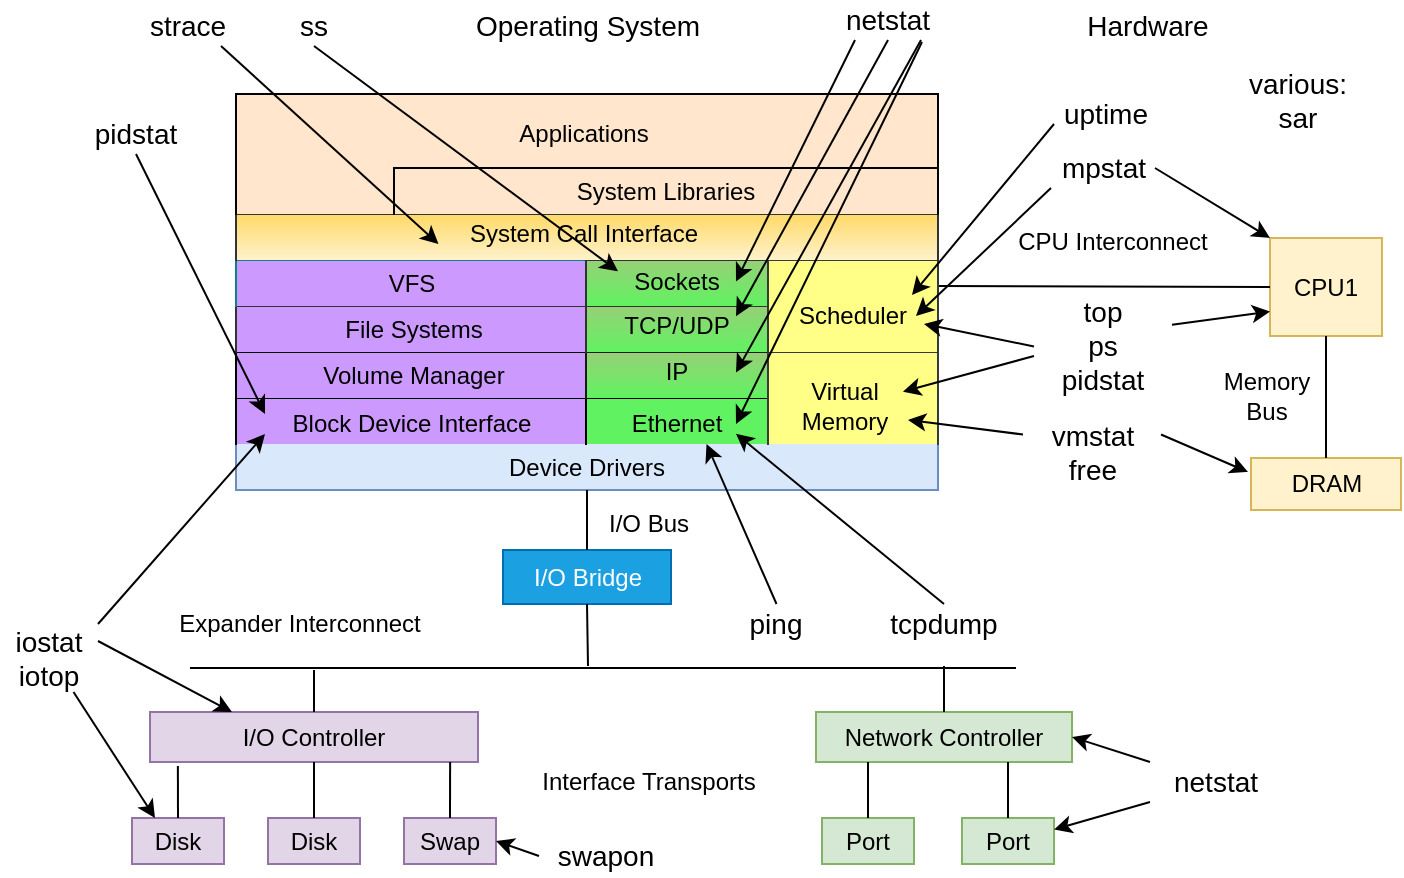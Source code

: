 <mxfile version="12.4.2" type="github" pages="1">
  <diagram id="VicvfznEXqMcLQMcvYO_" name="Page-1">
    <mxGraphModel dx="1408" dy="779" grid="0" gridSize="10" guides="1" tooltips="1" connect="1" arrows="1" fold="1" page="1" pageScale="1" pageWidth="827" pageHeight="1169" math="0" shadow="0">
      <root>
        <mxCell id="0"/>
        <mxCell id="1" parent="0"/>
        <mxCell id="vqdteYBO24h-zOcJYDTi-24" value="CPU1" style="rounded=0;whiteSpace=wrap;html=1;fillColor=#fff2cc;strokeColor=#d6b656;" parent="1" vertex="1">
          <mxGeometry x="702" y="221" width="56" height="49" as="geometry"/>
        </mxCell>
        <mxCell id="vqdteYBO24h-zOcJYDTi-25" value="" style="endArrow=none;html=1;entryX=1;entryY=0.611;entryDx=0;entryDy=0;entryPerimeter=0;exitX=0;exitY=0.5;exitDx=0;exitDy=0;" parent="1" source="vqdteYBO24h-zOcJYDTi-24" edge="1">
          <mxGeometry width="50" height="50" relative="1" as="geometry">
            <mxPoint x="184" y="396" as="sourcePoint"/>
            <mxPoint x="536" y="245.033" as="targetPoint"/>
          </mxGeometry>
        </mxCell>
        <mxCell id="vqdteYBO24h-zOcJYDTi-27" value="DRAM" style="rounded=0;whiteSpace=wrap;html=1;fillColor=#fff2cc;strokeColor=#d6b656;" parent="1" vertex="1">
          <mxGeometry x="692.5" y="331" width="75" height="26" as="geometry"/>
        </mxCell>
        <mxCell id="vqdteYBO24h-zOcJYDTi-28" value="" style="endArrow=none;html=1;entryX=0.5;entryY=1;entryDx=0;entryDy=0;exitX=0.5;exitY=0;exitDx=0;exitDy=0;" parent="1" source="vqdteYBO24h-zOcJYDTi-27" target="vqdteYBO24h-zOcJYDTi-24" edge="1">
          <mxGeometry width="50" height="50" relative="1" as="geometry">
            <mxPoint x="730" y="328" as="sourcePoint"/>
            <mxPoint x="234" y="378" as="targetPoint"/>
          </mxGeometry>
        </mxCell>
        <mxCell id="vqdteYBO24h-zOcJYDTi-29" value="Memory Bus" style="text;html=1;strokeColor=none;fillColor=none;align=center;verticalAlign=middle;whiteSpace=wrap;rounded=0;" parent="1" vertex="1">
          <mxGeometry x="674" y="286" width="53" height="27" as="geometry"/>
        </mxCell>
        <mxCell id="vqdteYBO24h-zOcJYDTi-30" value="CPU Interconnect" style="text;html=1;strokeColor=none;fillColor=none;align=center;verticalAlign=middle;whiteSpace=wrap;rounded=0;" parent="1" vertex="1">
          <mxGeometry x="569" y="212.5" width="109" height="20" as="geometry"/>
        </mxCell>
        <mxCell id="vqdteYBO24h-zOcJYDTi-31" value="" style="shape=partialRectangle;whiteSpace=wrap;html=1;bottom=1;right=1;left=1;top=0;fillColor=#dae8fc;routingCenterX=-0.5;strokeColor=#6c8ebf;" parent="1" vertex="1">
          <mxGeometry x="185" y="324" width="351" height="23" as="geometry"/>
        </mxCell>
        <mxCell id="vqdteYBO24h-zOcJYDTi-32" value="Device Drivers" style="text;html=1;strokeColor=none;fillColor=none;align=center;verticalAlign=middle;whiteSpace=wrap;rounded=0;direction=west;" parent="1" vertex="1">
          <mxGeometry x="311" y="325.5" width="99" height="20" as="geometry"/>
        </mxCell>
        <mxCell id="vqdteYBO24h-zOcJYDTi-33" value="I/O Bridge" style="rounded=0;whiteSpace=wrap;html=1;fillColor=#1ba1e2;strokeColor=#006EAF;fontColor=#ffffff;" parent="1" vertex="1">
          <mxGeometry x="318.5" y="377" width="84" height="27" as="geometry"/>
        </mxCell>
        <mxCell id="vqdteYBO24h-zOcJYDTi-34" value="" style="endArrow=none;html=1;" parent="1" edge="1">
          <mxGeometry width="50" height="50" relative="1" as="geometry">
            <mxPoint x="162" y="436" as="sourcePoint"/>
            <mxPoint x="575" y="436" as="targetPoint"/>
          </mxGeometry>
        </mxCell>
        <mxCell id="vqdteYBO24h-zOcJYDTi-35" value="" style="endArrow=none;html=1;entryX=0.5;entryY=1;entryDx=0;entryDy=0;" parent="1" source="vqdteYBO24h-zOcJYDTi-33" target="vqdteYBO24h-zOcJYDTi-31" edge="1">
          <mxGeometry width="50" height="50" relative="1" as="geometry">
            <mxPoint x="162" y="508" as="sourcePoint"/>
            <mxPoint x="212" y="458" as="targetPoint"/>
          </mxGeometry>
        </mxCell>
        <mxCell id="vqdteYBO24h-zOcJYDTi-36" value="I/O Bus" style="text;html=1;strokeColor=none;fillColor=none;align=center;verticalAlign=middle;whiteSpace=wrap;rounded=0;" parent="1" vertex="1">
          <mxGeometry x="362" y="354" width="59" height="20" as="geometry"/>
        </mxCell>
        <mxCell id="vqdteYBO24h-zOcJYDTi-37" value="Expander Interconnect" style="text;html=1;strokeColor=none;fillColor=none;align=center;verticalAlign=middle;whiteSpace=wrap;rounded=0;" parent="1" vertex="1">
          <mxGeometry x="153" y="404" width="128" height="20" as="geometry"/>
        </mxCell>
        <mxCell id="vqdteYBO24h-zOcJYDTi-38" value="" style="endArrow=none;html=1;entryX=0.5;entryY=1;entryDx=0;entryDy=0;" parent="1" target="vqdteYBO24h-zOcJYDTi-33" edge="1">
          <mxGeometry width="50" height="50" relative="1" as="geometry">
            <mxPoint x="361" y="435" as="sourcePoint"/>
            <mxPoint x="203" y="458" as="targetPoint"/>
          </mxGeometry>
        </mxCell>
        <mxCell id="vqdteYBO24h-zOcJYDTi-39" value="I/O Controller" style="rounded=0;whiteSpace=wrap;html=1;fillColor=#e1d5e7;strokeColor=#9673a6;" parent="1" vertex="1">
          <mxGeometry x="142" y="458" width="164" height="25" as="geometry"/>
        </mxCell>
        <mxCell id="vqdteYBO24h-zOcJYDTi-40" value="" style="endArrow=none;html=1;exitX=0.5;exitY=0;exitDx=0;exitDy=0;" parent="1" source="vqdteYBO24h-zOcJYDTi-39" edge="1">
          <mxGeometry width="50" height="50" relative="1" as="geometry">
            <mxPoint x="153" y="554" as="sourcePoint"/>
            <mxPoint x="224" y="437" as="targetPoint"/>
          </mxGeometry>
        </mxCell>
        <mxCell id="vqdteYBO24h-zOcJYDTi-41" value="Network Controller" style="rounded=0;whiteSpace=wrap;html=1;fillColor=#d5e8d4;strokeColor=#82b366;" parent="1" vertex="1">
          <mxGeometry x="475" y="458" width="128" height="25" as="geometry"/>
        </mxCell>
        <mxCell id="vqdteYBO24h-zOcJYDTi-42" value="" style="endArrow=none;html=1;exitX=0.5;exitY=0;exitDx=0;exitDy=0;" parent="1" source="vqdteYBO24h-zOcJYDTi-41" edge="1">
          <mxGeometry width="50" height="50" relative="1" as="geometry">
            <mxPoint x="153" y="554" as="sourcePoint"/>
            <mxPoint x="539" y="435" as="targetPoint"/>
          </mxGeometry>
        </mxCell>
        <mxCell id="vqdteYBO24h-zOcJYDTi-43" value="Disk" style="rounded=0;whiteSpace=wrap;html=1;fillColor=#e1d5e7;strokeColor=#9673a6;" parent="1" vertex="1">
          <mxGeometry x="133" y="511" width="46" height="23" as="geometry"/>
        </mxCell>
        <mxCell id="vqdteYBO24h-zOcJYDTi-44" value="Disk" style="rounded=0;whiteSpace=wrap;html=1;fillColor=#e1d5e7;strokeColor=#9673a6;" parent="1" vertex="1">
          <mxGeometry x="201" y="511" width="46" height="23" as="geometry"/>
        </mxCell>
        <mxCell id="vqdteYBO24h-zOcJYDTi-45" value="Swap" style="rounded=0;whiteSpace=wrap;html=1;fillColor=#e1d5e7;strokeColor=#9673a6;" parent="1" vertex="1">
          <mxGeometry x="269" y="511" width="46" height="23" as="geometry"/>
        </mxCell>
        <mxCell id="vqdteYBO24h-zOcJYDTi-46" value="" style="endArrow=none;html=1;entryX=0.085;entryY=1.08;entryDx=0;entryDy=0;entryPerimeter=0;exitX=0.5;exitY=0;exitDx=0;exitDy=0;" parent="1" source="vqdteYBO24h-zOcJYDTi-43" target="vqdteYBO24h-zOcJYDTi-39" edge="1">
          <mxGeometry width="50" height="50" relative="1" as="geometry">
            <mxPoint x="139" y="605" as="sourcePoint"/>
            <mxPoint x="189" y="555" as="targetPoint"/>
          </mxGeometry>
        </mxCell>
        <mxCell id="vqdteYBO24h-zOcJYDTi-47" value="" style="endArrow=none;html=1;entryX=0.5;entryY=1;entryDx=0;entryDy=0;exitX=0.5;exitY=0;exitDx=0;exitDy=0;" parent="1" source="vqdteYBO24h-zOcJYDTi-44" target="vqdteYBO24h-zOcJYDTi-39" edge="1">
          <mxGeometry width="50" height="50" relative="1" as="geometry">
            <mxPoint x="224" y="507" as="sourcePoint"/>
            <mxPoint x="183" y="555" as="targetPoint"/>
          </mxGeometry>
        </mxCell>
        <mxCell id="vqdteYBO24h-zOcJYDTi-48" value="" style="endArrow=none;html=1;entryX=0.915;entryY=1;entryDx=0;entryDy=0;entryPerimeter=0;exitX=0.5;exitY=0;exitDx=0;exitDy=0;" parent="1" source="vqdteYBO24h-zOcJYDTi-45" target="vqdteYBO24h-zOcJYDTi-39" edge="1">
          <mxGeometry width="50" height="50" relative="1" as="geometry">
            <mxPoint x="133" y="605" as="sourcePoint"/>
            <mxPoint x="183" y="555" as="targetPoint"/>
          </mxGeometry>
        </mxCell>
        <mxCell id="vqdteYBO24h-zOcJYDTi-49" value="Port" style="rounded=0;whiteSpace=wrap;html=1;fillColor=#d5e8d4;strokeColor=#82b366;" parent="1" vertex="1">
          <mxGeometry x="478" y="511" width="46" height="23" as="geometry"/>
        </mxCell>
        <mxCell id="vqdteYBO24h-zOcJYDTi-50" value="Port" style="rounded=0;whiteSpace=wrap;html=1;fillColor=#d5e8d4;strokeColor=#82b366;" parent="1" vertex="1">
          <mxGeometry x="548" y="511" width="46" height="23" as="geometry"/>
        </mxCell>
        <mxCell id="vqdteYBO24h-zOcJYDTi-51" value="" style="endArrow=none;html=1;entryX=0.203;entryY=1;entryDx=0;entryDy=0;entryPerimeter=0;exitX=0.5;exitY=0;exitDx=0;exitDy=0;" parent="1" source="vqdteYBO24h-zOcJYDTi-49" target="vqdteYBO24h-zOcJYDTi-41" edge="1">
          <mxGeometry width="50" height="50" relative="1" as="geometry">
            <mxPoint x="133" y="605" as="sourcePoint"/>
            <mxPoint x="183" y="555" as="targetPoint"/>
          </mxGeometry>
        </mxCell>
        <mxCell id="vqdteYBO24h-zOcJYDTi-52" value="" style="endArrow=none;html=1;entryX=0.75;entryY=1;entryDx=0;entryDy=0;exitX=0.5;exitY=0;exitDx=0;exitDy=0;" parent="1" source="vqdteYBO24h-zOcJYDTi-50" target="vqdteYBO24h-zOcJYDTi-41" edge="1">
          <mxGeometry width="50" height="50" relative="1" as="geometry">
            <mxPoint x="133" y="605" as="sourcePoint"/>
            <mxPoint x="183" y="555" as="targetPoint"/>
          </mxGeometry>
        </mxCell>
        <mxCell id="vqdteYBO24h-zOcJYDTi-53" value="Interface Transports" style="text;html=1;strokeColor=none;fillColor=none;align=center;verticalAlign=middle;whiteSpace=wrap;rounded=0;" parent="1" vertex="1">
          <mxGeometry x="322.5" y="483" width="137" height="20" as="geometry"/>
        </mxCell>
        <mxCell id="vqdteYBO24h-zOcJYDTi-54" value="&lt;font style=&quot;font-size: 14px&quot;&gt;Operating System&lt;/font&gt;" style="text;html=1;strokeColor=none;fillColor=none;align=center;verticalAlign=middle;whiteSpace=wrap;rounded=0;" parent="1" vertex="1">
          <mxGeometry x="298.75" y="105" width="123.5" height="20" as="geometry"/>
        </mxCell>
        <mxCell id="vqdteYBO24h-zOcJYDTi-55" value="&lt;font style=&quot;font-size: 14px&quot;&gt;Hardware&lt;/font&gt;" style="text;html=1;strokeColor=none;fillColor=none;align=center;verticalAlign=middle;whiteSpace=wrap;rounded=0;" parent="1" vertex="1">
          <mxGeometry x="578.5" y="105" width="123.5" height="20" as="geometry"/>
        </mxCell>
        <mxCell id="vqdteYBO24h-zOcJYDTi-58" value="" style="shape=partialRectangle;bottom=1;right=1;left=1;top=0;fillColor=#CC99FF;routingCenterX=-0.5;rotation=-180;html=1;whiteSpace=wrap;horizontal=1;verticalAlign=bottom;direction=east;strokeColor=#000000;" parent="1" vertex="1">
          <mxGeometry x="185" y="301" width="175" height="23" as="geometry"/>
        </mxCell>
        <mxCell id="vqdteYBO24h-zOcJYDTi-60" value="Block Device Interface" style="text;html=1;strokeColor=none;fillColor=none;align=center;verticalAlign=middle;whiteSpace=wrap;rounded=0;direction=west;" parent="1" vertex="1">
          <mxGeometry x="199.5" y="304" width="146" height="20" as="geometry"/>
        </mxCell>
        <mxCell id="vqdteYBO24h-zOcJYDTi-61" value="" style="shape=partialRectangle;bottom=1;right=1;left=1;top=0;fillColor=#CC99FF;routingCenterX=-0.5;rotation=-180;html=1;whiteSpace=wrap;fontColor=#000000;horizontal=1;verticalAlign=bottom;direction=east;strokeColor=#000000;" parent="1" vertex="1">
          <mxGeometry x="185" y="278" width="175" height="23" as="geometry"/>
        </mxCell>
        <mxCell id="vqdteYBO24h-zOcJYDTi-62" value="" style="shape=partialRectangle;bottom=1;right=1;left=1;top=0;fillColor=#CC99FF;routingCenterX=-0.5;rotation=-180;html=1;whiteSpace=wrap;horizontal=1;verticalAlign=bottom;direction=east;strokeColor=#333333;" parent="1" vertex="1">
          <mxGeometry x="185" y="255" width="175" height="23" as="geometry"/>
        </mxCell>
        <mxCell id="vqdteYBO24h-zOcJYDTi-63" value="" style="shape=partialRectangle;bottom=1;right=1;left=1;top=0;fillColor=#CC99FF;routingCenterX=-0.5;rotation=-180;html=1;whiteSpace=wrap;horizontal=1;verticalAlign=bottom;direction=east;strokeColor=#0e8088;" parent="1" vertex="1">
          <mxGeometry x="185" y="232" width="175" height="23" as="geometry"/>
        </mxCell>
        <mxCell id="vqdteYBO24h-zOcJYDTi-64" value="" style="shape=partialRectangle;bottom=1;right=1;left=1;top=0;fillColor=#61F261;routingCenterX=-0.5;rotation=-180;html=1;whiteSpace=wrap;fontColor=#000000;horizontal=1;verticalAlign=bottom;direction=east;" parent="1" vertex="1">
          <mxGeometry x="360" y="301" width="91" height="23" as="geometry"/>
        </mxCell>
        <mxCell id="vqdteYBO24h-zOcJYDTi-65" value="" style="shape=partialRectangle;bottom=1;right=1;left=1;top=0;fillColor=#61F261;routingCenterX=-0.5;rotation=-180;html=1;whiteSpace=wrap;horizontal=1;verticalAlign=bottom;direction=east;gradientColor=#97d077;strokeColor=#1A1A1A;" parent="1" vertex="1">
          <mxGeometry x="360" y="278" width="91" height="23" as="geometry"/>
        </mxCell>
        <mxCell id="vqdteYBO24h-zOcJYDTi-66" value="" style="shape=partialRectangle;bottom=1;right=1;left=1;top=0;fillColor=#61F261;routingCenterX=-0.5;rotation=-180;html=1;whiteSpace=wrap;horizontal=1;verticalAlign=bottom;direction=east;gradientColor=#97d077;strokeColor=#333333;" parent="1" vertex="1">
          <mxGeometry x="360" y="255" width="91" height="23" as="geometry"/>
        </mxCell>
        <mxCell id="vqdteYBO24h-zOcJYDTi-67" value="" style="shape=partialRectangle;bottom=1;right=1;left=1;top=0;fillColor=#61F261;routingCenterX=-0.5;rotation=-180;html=1;whiteSpace=wrap;horizontal=1;verticalAlign=bottom;direction=east;gradientColor=#97d077;strokeColor=#333333;" parent="1" vertex="1">
          <mxGeometry x="360" y="232" width="91" height="23" as="geometry"/>
        </mxCell>
        <mxCell id="vqdteYBO24h-zOcJYDTi-68" value="" style="shape=partialRectangle;bottom=1;right=1;left=1;top=0;fillColor=#ffff88;routingCenterX=-0.5;rotation=-180;html=1;whiteSpace=wrap;horizontal=1;verticalAlign=bottom;direction=east;strokeColor=#36393d;" parent="1" vertex="1">
          <mxGeometry x="451" y="278" width="85" height="46" as="geometry"/>
        </mxCell>
        <mxCell id="vqdteYBO24h-zOcJYDTi-69" value="" style="shape=partialRectangle;bottom=1;right=1;left=1;top=0;fillColor=#ffff88;routingCenterX=-0.5;rotation=-180;html=1;whiteSpace=wrap;horizontal=1;verticalAlign=bottom;direction=east;strokeColor=#36393d;" parent="1" vertex="1">
          <mxGeometry x="451" y="232" width="85" height="46" as="geometry"/>
        </mxCell>
        <mxCell id="vqdteYBO24h-zOcJYDTi-70" value="" style="shape=partialRectangle;bottom=1;right=1;left=1;top=0;fillColor=#fff2cc;routingCenterX=-0.5;rotation=-180;html=1;whiteSpace=wrap;horizontal=1;verticalAlign=bottom;direction=east;gradientColor=#ffd966;strokeColor=#333333;" parent="1" vertex="1">
          <mxGeometry x="185" y="209" width="351" height="23" as="geometry"/>
        </mxCell>
        <mxCell id="vqdteYBO24h-zOcJYDTi-71" value="" style="shape=partialRectangle;bottom=1;right=1;left=1;top=0;fillColor=#ffe6cc;routingCenterX=-0.5;rotation=-180;html=1;whiteSpace=wrap;horizontal=1;verticalAlign=bottom;direction=east;strokeColor=#000000;" parent="1" vertex="1">
          <mxGeometry x="185" y="149" width="351" height="60" as="geometry"/>
        </mxCell>
        <mxCell id="vqdteYBO24h-zOcJYDTi-72" value="" style="shape=partialRectangle;bottom=1;right=1;left=1;top=0;fillColor=none;routingCenterX=-0.5;rotation=-180;html=1;whiteSpace=wrap;fontColor=#000000;horizontal=1;verticalAlign=bottom;direction=east;" parent="1" vertex="1">
          <mxGeometry x="264" y="186" width="272" height="23" as="geometry"/>
        </mxCell>
        <mxCell id="vqdteYBO24h-zOcJYDTi-73" value="Volume Manager" style="text;html=1;strokeColor=none;fillColor=none;align=center;verticalAlign=middle;whiteSpace=wrap;rounded=0;direction=west;" parent="1" vertex="1">
          <mxGeometry x="201" y="279.5" width="146" height="20" as="geometry"/>
        </mxCell>
        <mxCell id="vqdteYBO24h-zOcJYDTi-74" value="File Systems" style="text;html=1;strokeColor=none;fillColor=none;align=center;verticalAlign=middle;whiteSpace=wrap;rounded=0;direction=west;" parent="1" vertex="1">
          <mxGeometry x="201" y="256.5" width="146" height="20" as="geometry"/>
        </mxCell>
        <mxCell id="vqdteYBO24h-zOcJYDTi-75" value="VFS" style="text;html=1;strokeColor=none;fillColor=none;align=center;verticalAlign=middle;whiteSpace=wrap;rounded=0;direction=west;" parent="1" vertex="1">
          <mxGeometry x="199.5" y="233.5" width="146" height="20" as="geometry"/>
        </mxCell>
        <mxCell id="vqdteYBO24h-zOcJYDTi-76" value="System Call Interface" style="text;html=1;strokeColor=none;fillColor=none;align=center;verticalAlign=middle;whiteSpace=wrap;rounded=0;direction=west;" parent="1" vertex="1">
          <mxGeometry x="286.25" y="209" width="146" height="20" as="geometry"/>
        </mxCell>
        <mxCell id="vqdteYBO24h-zOcJYDTi-77" value="System Libraries" style="text;html=1;strokeColor=none;fillColor=none;align=center;verticalAlign=middle;whiteSpace=wrap;rounded=0;direction=west;" parent="1" vertex="1">
          <mxGeometry x="327" y="187.5" width="146" height="20" as="geometry"/>
        </mxCell>
        <mxCell id="vqdteYBO24h-zOcJYDTi-78" value="Applications" style="text;html=1;strokeColor=none;fillColor=none;align=center;verticalAlign=middle;whiteSpace=wrap;rounded=0;direction=west;" parent="1" vertex="1">
          <mxGeometry x="286.25" y="159" width="146" height="20" as="geometry"/>
        </mxCell>
        <mxCell id="vqdteYBO24h-zOcJYDTi-79" value="Sockets" style="text;html=1;strokeColor=none;fillColor=none;align=center;verticalAlign=middle;whiteSpace=wrap;rounded=0;" parent="1" vertex="1">
          <mxGeometry x="376" y="232.5" width="59" height="20.5" as="geometry"/>
        </mxCell>
        <mxCell id="vqdteYBO24h-zOcJYDTi-80" value="TCP/UDP" style="text;html=1;strokeColor=none;fillColor=none;align=center;verticalAlign=middle;whiteSpace=wrap;rounded=0;" parent="1" vertex="1">
          <mxGeometry x="376" y="255" width="59" height="20.5" as="geometry"/>
        </mxCell>
        <mxCell id="vqdteYBO24h-zOcJYDTi-81" value="IP" style="text;html=1;strokeColor=none;fillColor=none;align=center;verticalAlign=middle;whiteSpace=wrap;rounded=0;" parent="1" vertex="1">
          <mxGeometry x="376" y="278" width="59" height="20.5" as="geometry"/>
        </mxCell>
        <mxCell id="vqdteYBO24h-zOcJYDTi-82" value="Ethernet" style="text;html=1;strokeColor=none;fillColor=none;align=center;verticalAlign=middle;whiteSpace=wrap;rounded=0;" parent="1" vertex="1">
          <mxGeometry x="376" y="303.5" width="59" height="20.5" as="geometry"/>
        </mxCell>
        <mxCell id="vqdteYBO24h-zOcJYDTi-83" value="Scheduler" style="text;html=1;strokeColor=none;fillColor=none;align=center;verticalAlign=middle;whiteSpace=wrap;rounded=0;" parent="1" vertex="1">
          <mxGeometry x="464" y="249.5" width="59" height="20.5" as="geometry"/>
        </mxCell>
        <mxCell id="vqdteYBO24h-zOcJYDTi-84" value="Virtual&lt;br&gt;Memory" style="text;html=1;strokeColor=none;fillColor=none;align=center;verticalAlign=middle;whiteSpace=wrap;rounded=0;" parent="1" vertex="1">
          <mxGeometry x="459.5" y="290.75" width="59" height="28.25" as="geometry"/>
        </mxCell>
        <mxCell id="vqdteYBO24h-zOcJYDTi-85" style="edgeStyle=orthogonalEdgeStyle;rounded=0;orthogonalLoop=1;jettySize=auto;html=1;exitX=0.5;exitY=1;exitDx=0;exitDy=0;fontColor=#000000;" parent="1" source="vqdteYBO24h-zOcJYDTi-84" target="vqdteYBO24h-zOcJYDTi-84" edge="1">
          <mxGeometry relative="1" as="geometry"/>
        </mxCell>
        <mxCell id="vqdteYBO24h-zOcJYDTi-87" value="&lt;font style=&quot;font-size: 14px&quot;&gt;uptime&lt;/font&gt;" style="text;html=1;strokeColor=none;fillColor=none;align=center;verticalAlign=middle;whiteSpace=wrap;rounded=0;fontColor=#000000;" parent="1" vertex="1">
          <mxGeometry x="594" y="149" width="52" height="20" as="geometry"/>
        </mxCell>
        <mxCell id="vqdteYBO24h-zOcJYDTi-88" value="&lt;font style=&quot;font-size: 14px&quot;&gt;mpstat&lt;/font&gt;" style="text;html=1;strokeColor=none;fillColor=none;align=center;verticalAlign=middle;whiteSpace=wrap;rounded=0;fontColor=#000000;" parent="1" vertex="1">
          <mxGeometry x="592.5" y="176" width="52" height="20" as="geometry"/>
        </mxCell>
        <mxCell id="vqdteYBO24h-zOcJYDTi-89" value="&lt;font style=&quot;font-size: 14px&quot;&gt;top&lt;br&gt;ps&lt;br&gt;pidstat&lt;br&gt;&lt;/font&gt;" style="text;html=1;strokeColor=none;fillColor=none;align=center;verticalAlign=middle;whiteSpace=wrap;rounded=0;fontColor=#000000;" parent="1" vertex="1">
          <mxGeometry x="584" y="253.5" width="69" height="43.5" as="geometry"/>
        </mxCell>
        <mxCell id="vqdteYBO24h-zOcJYDTi-90" value="&lt;font style=&quot;font-size: 14px&quot;&gt;vmstat&lt;br&gt;free&lt;br&gt;&lt;/font&gt;" style="text;html=1;strokeColor=none;fillColor=none;align=center;verticalAlign=middle;whiteSpace=wrap;rounded=0;fontColor=#000000;" parent="1" vertex="1">
          <mxGeometry x="578.5" y="311" width="69" height="33" as="geometry"/>
        </mxCell>
        <mxCell id="vqdteYBO24h-zOcJYDTi-91" value="" style="endArrow=classic;html=1;fontColor=#000000;exitX=0;exitY=0.75;exitDx=0;exitDy=0;entryX=1;entryY=0;entryDx=0;entryDy=0;" parent="1" source="vqdteYBO24h-zOcJYDTi-87" target="vqdteYBO24h-zOcJYDTi-83" edge="1">
          <mxGeometry width="50" height="50" relative="1" as="geometry">
            <mxPoint x="133" y="605" as="sourcePoint"/>
            <mxPoint x="183" y="555" as="targetPoint"/>
          </mxGeometry>
        </mxCell>
        <mxCell id="vqdteYBO24h-zOcJYDTi-92" value="" style="endArrow=classic;html=1;fontColor=#000000;exitX=0;exitY=1;exitDx=0;exitDy=0;" parent="1" source="vqdteYBO24h-zOcJYDTi-88" edge="1">
          <mxGeometry width="50" height="50" relative="1" as="geometry">
            <mxPoint x="604" y="174" as="sourcePoint"/>
            <mxPoint x="525" y="260" as="targetPoint"/>
          </mxGeometry>
        </mxCell>
        <mxCell id="vqdteYBO24h-zOcJYDTi-93" value="" style="endArrow=classic;html=1;fontColor=#000000;exitX=0;exitY=0.5;exitDx=0;exitDy=0;" parent="1" source="vqdteYBO24h-zOcJYDTi-89" edge="1">
          <mxGeometry width="50" height="50" relative="1" as="geometry">
            <mxPoint x="602.5" y="206" as="sourcePoint"/>
            <mxPoint x="529" y="264" as="targetPoint"/>
          </mxGeometry>
        </mxCell>
        <mxCell id="vqdteYBO24h-zOcJYDTi-94" value="" style="endArrow=classic;html=1;fontColor=#000000;exitX=1;exitY=0.5;exitDx=0;exitDy=0;entryX=0;entryY=0;entryDx=0;entryDy=0;" parent="1" source="vqdteYBO24h-zOcJYDTi-88" target="vqdteYBO24h-zOcJYDTi-24" edge="1">
          <mxGeometry width="50" height="50" relative="1" as="geometry">
            <mxPoint x="594" y="279.5" as="sourcePoint"/>
            <mxPoint x="539" y="274" as="targetPoint"/>
          </mxGeometry>
        </mxCell>
        <mxCell id="vqdteYBO24h-zOcJYDTi-95" value="" style="endArrow=classic;html=1;fontColor=#000000;entryX=1;entryY=0.25;entryDx=0;entryDy=0;" parent="1" target="vqdteYBO24h-zOcJYDTi-84" edge="1">
          <mxGeometry width="50" height="50" relative="1" as="geometry">
            <mxPoint x="584" y="280" as="sourcePoint"/>
            <mxPoint x="539" y="274" as="targetPoint"/>
          </mxGeometry>
        </mxCell>
        <mxCell id="vqdteYBO24h-zOcJYDTi-96" value="" style="endArrow=classic;html=1;fontColor=#000000;entryX=0;entryY=0.75;entryDx=0;entryDy=0;exitX=1;exitY=0.25;exitDx=0;exitDy=0;" parent="1" source="vqdteYBO24h-zOcJYDTi-89" target="vqdteYBO24h-zOcJYDTi-24" edge="1">
          <mxGeometry width="50" height="50" relative="1" as="geometry">
            <mxPoint x="594" y="290" as="sourcePoint"/>
            <mxPoint x="528.5" y="307.812" as="targetPoint"/>
          </mxGeometry>
        </mxCell>
        <mxCell id="vqdteYBO24h-zOcJYDTi-97" value="" style="endArrow=classic;html=1;fontColor=#000000;exitX=0;exitY=0.25;exitDx=0;exitDy=0;" parent="1" source="vqdteYBO24h-zOcJYDTi-90" edge="1">
          <mxGeometry width="50" height="50" relative="1" as="geometry">
            <mxPoint x="594" y="290" as="sourcePoint"/>
            <mxPoint x="521" y="312" as="targetPoint"/>
          </mxGeometry>
        </mxCell>
        <mxCell id="vqdteYBO24h-zOcJYDTi-98" value="" style="endArrow=classic;html=1;fontColor=#000000;exitX=1;exitY=0.25;exitDx=0;exitDy=0;" parent="1" source="vqdteYBO24h-zOcJYDTi-90" edge="1">
          <mxGeometry width="50" height="50" relative="1" as="geometry">
            <mxPoint x="588.5" y="328" as="sourcePoint"/>
            <mxPoint x="691" y="338" as="targetPoint"/>
          </mxGeometry>
        </mxCell>
        <mxCell id="vqdteYBO24h-zOcJYDTi-99" value="&lt;font style=&quot;font-size: 14px&quot;&gt;iostat&lt;br&gt;iotop&lt;br&gt;&lt;/font&gt;" style="text;html=1;strokeColor=none;fillColor=none;align=center;verticalAlign=middle;whiteSpace=wrap;rounded=0;fontColor=#000000;" parent="1" vertex="1">
          <mxGeometry x="67" y="414" width="49" height="34" as="geometry"/>
        </mxCell>
        <mxCell id="vqdteYBO24h-zOcJYDTi-100" value="" style="endArrow=classic;html=1;fontColor=#000000;exitX=1;exitY=0;exitDx=0;exitDy=0;entryX=1;entryY=0.25;entryDx=0;entryDy=0;" parent="1" source="vqdteYBO24h-zOcJYDTi-99" target="vqdteYBO24h-zOcJYDTi-60" edge="1">
          <mxGeometry width="50" height="50" relative="1" as="geometry">
            <mxPoint x="67" y="605" as="sourcePoint"/>
            <mxPoint x="236" y="314" as="targetPoint"/>
          </mxGeometry>
        </mxCell>
        <mxCell id="vqdteYBO24h-zOcJYDTi-102" value="" style="endArrow=classic;html=1;fontColor=#000000;exitX=1;exitY=0.25;exitDx=0;exitDy=0;entryX=0.25;entryY=0;entryDx=0;entryDy=0;" parent="1" source="vqdteYBO24h-zOcJYDTi-99" target="vqdteYBO24h-zOcJYDTi-39" edge="1">
          <mxGeometry width="50" height="50" relative="1" as="geometry">
            <mxPoint x="67" y="605" as="sourcePoint"/>
            <mxPoint x="117" y="555" as="targetPoint"/>
          </mxGeometry>
        </mxCell>
        <mxCell id="vqdteYBO24h-zOcJYDTi-103" value="" style="endArrow=classic;html=1;fontColor=#000000;exitX=0.75;exitY=1;exitDx=0;exitDy=0;entryX=0.25;entryY=0;entryDx=0;entryDy=0;" parent="1" source="vqdteYBO24h-zOcJYDTi-99" target="vqdteYBO24h-zOcJYDTi-43" edge="1">
          <mxGeometry width="50" height="50" relative="1" as="geometry">
            <mxPoint x="126" y="429" as="sourcePoint"/>
            <mxPoint x="193" y="468" as="targetPoint"/>
          </mxGeometry>
        </mxCell>
        <mxCell id="vqdteYBO24h-zOcJYDTi-104" value="&lt;font style=&quot;font-size: 14px&quot;&gt;netstat&lt;/font&gt;" style="text;html=1;strokeColor=none;fillColor=none;align=center;verticalAlign=middle;whiteSpace=wrap;rounded=0;fontColor=#000000;" parent="1" vertex="1">
          <mxGeometry x="478" y="102" width="66" height="20" as="geometry"/>
        </mxCell>
        <mxCell id="vqdteYBO24h-zOcJYDTi-105" value="" style="endArrow=classic;html=1;fontColor=#000000;exitX=0.25;exitY=1;exitDx=0;exitDy=0;entryX=1;entryY=0.5;entryDx=0;entryDy=0;" parent="1" source="vqdteYBO24h-zOcJYDTi-104" target="vqdteYBO24h-zOcJYDTi-79" edge="1">
          <mxGeometry width="50" height="50" relative="1" as="geometry">
            <mxPoint x="67" y="605" as="sourcePoint"/>
            <mxPoint x="117" y="555" as="targetPoint"/>
          </mxGeometry>
        </mxCell>
        <mxCell id="vqdteYBO24h-zOcJYDTi-106" value="" style="endArrow=classic;html=1;fontColor=#000000;exitX=0.5;exitY=1;exitDx=0;exitDy=0;entryX=1;entryY=0.25;entryDx=0;entryDy=0;" parent="1" source="vqdteYBO24h-zOcJYDTi-104" target="vqdteYBO24h-zOcJYDTi-80" edge="1">
          <mxGeometry width="50" height="50" relative="1" as="geometry">
            <mxPoint x="502.25" y="132" as="sourcePoint"/>
            <mxPoint x="430.25" y="242.5" as="targetPoint"/>
          </mxGeometry>
        </mxCell>
        <mxCell id="vqdteYBO24h-zOcJYDTi-107" value="" style="endArrow=classic;html=1;fontColor=#000000;exitX=0.75;exitY=1;exitDx=0;exitDy=0;entryX=1;entryY=0.5;entryDx=0;entryDy=0;" parent="1" source="vqdteYBO24h-zOcJYDTi-104" target="vqdteYBO24h-zOcJYDTi-81" edge="1">
          <mxGeometry width="50" height="50" relative="1" as="geometry">
            <mxPoint x="521" y="132" as="sourcePoint"/>
            <mxPoint x="445" y="270.125" as="targetPoint"/>
          </mxGeometry>
        </mxCell>
        <mxCell id="vqdteYBO24h-zOcJYDTi-108" value="" style="endArrow=classic;html=1;fontColor=#000000;" parent="1" edge="1">
          <mxGeometry width="50" height="50" relative="1" as="geometry">
            <mxPoint x="528" y="123" as="sourcePoint"/>
            <mxPoint x="435" y="314" as="targetPoint"/>
          </mxGeometry>
        </mxCell>
        <mxCell id="vqdteYBO24h-zOcJYDTi-109" value="&lt;font style=&quot;font-size: 14px&quot;&gt;tcpdump&lt;/font&gt;" style="text;html=1;strokeColor=none;fillColor=none;align=center;verticalAlign=middle;whiteSpace=wrap;rounded=0;fontColor=#000000;" parent="1" vertex="1">
          <mxGeometry x="506" y="404" width="66" height="20" as="geometry"/>
        </mxCell>
        <mxCell id="vqdteYBO24h-zOcJYDTi-110" value="" style="endArrow=classic;html=1;fontColor=#000000;exitX=0.5;exitY=0;exitDx=0;exitDy=0;entryX=1;entryY=0.75;entryDx=0;entryDy=0;" parent="1" source="vqdteYBO24h-zOcJYDTi-109" target="vqdteYBO24h-zOcJYDTi-82" edge="1">
          <mxGeometry width="50" height="50" relative="1" as="geometry">
            <mxPoint x="67" y="605" as="sourcePoint"/>
            <mxPoint x="117" y="555" as="targetPoint"/>
          </mxGeometry>
        </mxCell>
        <mxCell id="vqdteYBO24h-zOcJYDTi-111" value="&lt;font style=&quot;font-size: 14px&quot;&gt;strace&lt;/font&gt;" style="text;html=1;strokeColor=none;fillColor=none;align=center;verticalAlign=middle;whiteSpace=wrap;rounded=0;fontColor=#000000;" parent="1" vertex="1">
          <mxGeometry x="128" y="105" width="66" height="20" as="geometry"/>
        </mxCell>
        <mxCell id="vqdteYBO24h-zOcJYDTi-112" value="" style="endArrow=classic;html=1;fontColor=#000000;exitX=0.75;exitY=1;exitDx=0;exitDy=0;entryX=1;entryY=0.25;entryDx=0;entryDy=0;" parent="1" source="vqdteYBO24h-zOcJYDTi-111" target="vqdteYBO24h-zOcJYDTi-76" edge="1">
          <mxGeometry width="50" height="50" relative="1" as="geometry">
            <mxPoint x="67" y="605" as="sourcePoint"/>
            <mxPoint x="117" y="555" as="targetPoint"/>
          </mxGeometry>
        </mxCell>
        <mxCell id="vqdteYBO24h-zOcJYDTi-113" value="&lt;font style=&quot;font-size: 14px&quot;&gt;swapon&lt;/font&gt;" style="text;html=1;strokeColor=none;fillColor=none;align=center;verticalAlign=middle;whiteSpace=wrap;rounded=0;fontColor=#000000;" parent="1" vertex="1">
          <mxGeometry x="336.5" y="520" width="66" height="20" as="geometry"/>
        </mxCell>
        <mxCell id="vqdteYBO24h-zOcJYDTi-114" value="" style="endArrow=classic;html=1;fontColor=#000000;exitX=0;exitY=0.5;exitDx=0;exitDy=0;entryX=1;entryY=0.5;entryDx=0;entryDy=0;" parent="1" source="vqdteYBO24h-zOcJYDTi-113" target="vqdteYBO24h-zOcJYDTi-45" edge="1">
          <mxGeometry width="50" height="50" relative="1" as="geometry">
            <mxPoint x="67" y="647" as="sourcePoint"/>
            <mxPoint x="117" y="597" as="targetPoint"/>
          </mxGeometry>
        </mxCell>
        <mxCell id="vqdteYBO24h-zOcJYDTi-115" value="&lt;font style=&quot;font-size: 14px&quot;&gt;pidstat&lt;/font&gt;" style="text;html=1;strokeColor=none;fillColor=none;align=center;verticalAlign=middle;whiteSpace=wrap;rounded=0;fontColor=#000000;" parent="1" vertex="1">
          <mxGeometry x="102" y="159" width="66" height="20" as="geometry"/>
        </mxCell>
        <mxCell id="vqdteYBO24h-zOcJYDTi-116" value="" style="endArrow=classic;html=1;fontColor=#000000;exitX=0.5;exitY=1;exitDx=0;exitDy=0;entryX=1;entryY=0.75;entryDx=0;entryDy=0;" parent="1" source="vqdteYBO24h-zOcJYDTi-115" target="vqdteYBO24h-zOcJYDTi-60" edge="1">
          <mxGeometry width="50" height="50" relative="1" as="geometry">
            <mxPoint x="67" y="647" as="sourcePoint"/>
            <mxPoint x="117" y="597" as="targetPoint"/>
          </mxGeometry>
        </mxCell>
        <mxCell id="vqdteYBO24h-zOcJYDTi-117" value="&lt;font style=&quot;font-size: 14px&quot;&gt;ss&lt;/font&gt;" style="text;html=1;strokeColor=none;fillColor=none;align=center;verticalAlign=middle;whiteSpace=wrap;rounded=0;fontColor=#000000;" parent="1" vertex="1">
          <mxGeometry x="191" y="105" width="66" height="20" as="geometry"/>
        </mxCell>
        <mxCell id="vqdteYBO24h-zOcJYDTi-118" value="" style="endArrow=classic;html=1;fontColor=#000000;exitX=0.5;exitY=1;exitDx=0;exitDy=0;entryX=0;entryY=0.25;entryDx=0;entryDy=0;" parent="1" source="vqdteYBO24h-zOcJYDTi-117" target="vqdteYBO24h-zOcJYDTi-79" edge="1">
          <mxGeometry width="50" height="50" relative="1" as="geometry">
            <mxPoint x="67" y="647" as="sourcePoint"/>
            <mxPoint x="117" y="597" as="targetPoint"/>
          </mxGeometry>
        </mxCell>
        <mxCell id="vqdteYBO24h-zOcJYDTi-119" value="&lt;font style=&quot;font-size: 14px&quot;&gt;various:&lt;br&gt;sar&lt;/font&gt;" style="text;html=1;strokeColor=none;fillColor=none;align=center;verticalAlign=middle;whiteSpace=wrap;rounded=0;fontColor=#000000;" parent="1" vertex="1">
          <mxGeometry x="685" y="132" width="62" height="40" as="geometry"/>
        </mxCell>
        <mxCell id="vqdteYBO24h-zOcJYDTi-120" value="&lt;font style=&quot;font-size: 14px&quot;&gt;netstat&lt;/font&gt;" style="text;html=1;strokeColor=none;fillColor=none;align=center;verticalAlign=middle;whiteSpace=wrap;rounded=0;fontColor=#000000;" parent="1" vertex="1">
          <mxGeometry x="642" y="483" width="66" height="20" as="geometry"/>
        </mxCell>
        <mxCell id="vqdteYBO24h-zOcJYDTi-121" value="" style="endArrow=classic;html=1;fontColor=#000000;exitX=0;exitY=0;exitDx=0;exitDy=0;entryX=1;entryY=0.5;entryDx=0;entryDy=0;" parent="1" source="vqdteYBO24h-zOcJYDTi-120" target="vqdteYBO24h-zOcJYDTi-41" edge="1">
          <mxGeometry width="50" height="50" relative="1" as="geometry">
            <mxPoint x="67" y="647" as="sourcePoint"/>
            <mxPoint x="117" y="597" as="targetPoint"/>
          </mxGeometry>
        </mxCell>
        <mxCell id="vqdteYBO24h-zOcJYDTi-122" value="" style="endArrow=classic;html=1;fontColor=#000000;exitX=0;exitY=1;exitDx=0;exitDy=0;entryX=1;entryY=0.25;entryDx=0;entryDy=0;" parent="1" source="vqdteYBO24h-zOcJYDTi-120" target="vqdteYBO24h-zOcJYDTi-50" edge="1">
          <mxGeometry width="50" height="50" relative="1" as="geometry">
            <mxPoint x="668.5" y="493" as="sourcePoint"/>
            <mxPoint x="613" y="480.5" as="targetPoint"/>
          </mxGeometry>
        </mxCell>
        <mxCell id="eqgD2c6S9-AvIJ30W2Qs-1" value="&lt;font style=&quot;font-size: 14px&quot;&gt;ping&lt;/font&gt;" style="text;html=1;strokeColor=none;fillColor=none;align=center;verticalAlign=middle;whiteSpace=wrap;rounded=0;fontColor=#000000;" vertex="1" parent="1">
          <mxGeometry x="422.25" y="404" width="66" height="20" as="geometry"/>
        </mxCell>
        <mxCell id="eqgD2c6S9-AvIJ30W2Qs-2" value="" style="endArrow=classic;html=1;exitX=0.5;exitY=0;exitDx=0;exitDy=0;entryX=0.75;entryY=1;entryDx=0;entryDy=0;" edge="1" parent="1" source="eqgD2c6S9-AvIJ30W2Qs-1" target="vqdteYBO24h-zOcJYDTi-82">
          <mxGeometry width="50" height="50" relative="1" as="geometry">
            <mxPoint x="67" y="611" as="sourcePoint"/>
            <mxPoint x="117" y="561" as="targetPoint"/>
          </mxGeometry>
        </mxCell>
      </root>
    </mxGraphModel>
  </diagram>
</mxfile>
